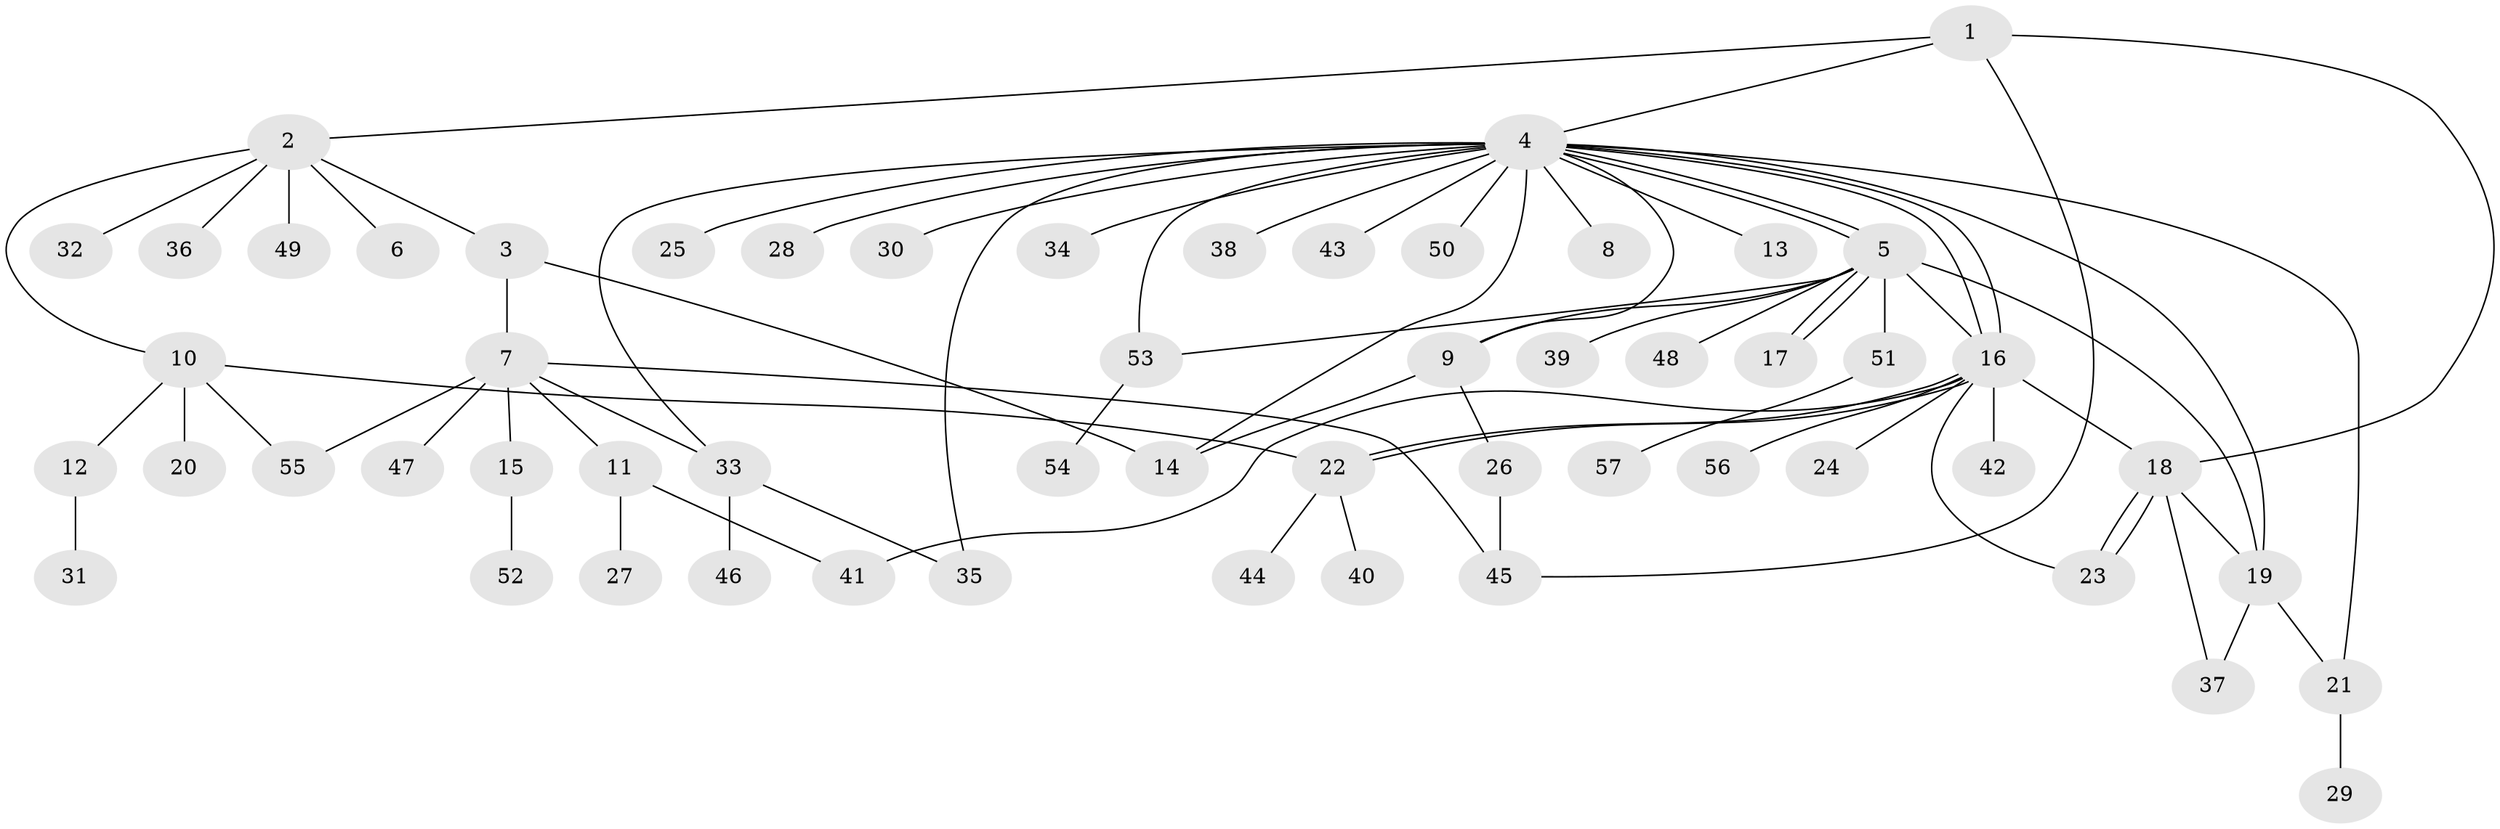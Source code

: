// coarse degree distribution, {10: 0.04, 3: 0.12, 5: 0.04, 7: 0.04, 6: 0.04, 4: 0.12, 2: 0.12, 1: 0.44, 8: 0.04}
// Generated by graph-tools (version 1.1) at 2025/50/03/04/25 22:50:37]
// undirected, 57 vertices, 79 edges
graph export_dot {
  node [color=gray90,style=filled];
  1;
  2;
  3;
  4;
  5;
  6;
  7;
  8;
  9;
  10;
  11;
  12;
  13;
  14;
  15;
  16;
  17;
  18;
  19;
  20;
  21;
  22;
  23;
  24;
  25;
  26;
  27;
  28;
  29;
  30;
  31;
  32;
  33;
  34;
  35;
  36;
  37;
  38;
  39;
  40;
  41;
  42;
  43;
  44;
  45;
  46;
  47;
  48;
  49;
  50;
  51;
  52;
  53;
  54;
  55;
  56;
  57;
  1 -- 2;
  1 -- 4;
  1 -- 18;
  1 -- 45;
  2 -- 3;
  2 -- 6;
  2 -- 10;
  2 -- 32;
  2 -- 36;
  2 -- 49;
  3 -- 7;
  3 -- 14;
  4 -- 5;
  4 -- 5;
  4 -- 8;
  4 -- 9;
  4 -- 13;
  4 -- 14;
  4 -- 16;
  4 -- 16;
  4 -- 19;
  4 -- 21;
  4 -- 25;
  4 -- 28;
  4 -- 30;
  4 -- 33;
  4 -- 34;
  4 -- 35;
  4 -- 38;
  4 -- 43;
  4 -- 50;
  4 -- 53;
  5 -- 9;
  5 -- 16;
  5 -- 17;
  5 -- 17;
  5 -- 19;
  5 -- 39;
  5 -- 48;
  5 -- 51;
  5 -- 53;
  7 -- 11;
  7 -- 15;
  7 -- 33;
  7 -- 45;
  7 -- 47;
  7 -- 55;
  9 -- 14;
  9 -- 26;
  10 -- 12;
  10 -- 20;
  10 -- 22;
  10 -- 55;
  11 -- 27;
  11 -- 41;
  12 -- 31;
  15 -- 52;
  16 -- 18;
  16 -- 22;
  16 -- 22;
  16 -- 23;
  16 -- 24;
  16 -- 41;
  16 -- 42;
  16 -- 56;
  18 -- 19;
  18 -- 23;
  18 -- 23;
  18 -- 37;
  19 -- 21;
  19 -- 37;
  21 -- 29;
  22 -- 40;
  22 -- 44;
  26 -- 45;
  33 -- 35;
  33 -- 46;
  51 -- 57;
  53 -- 54;
}
